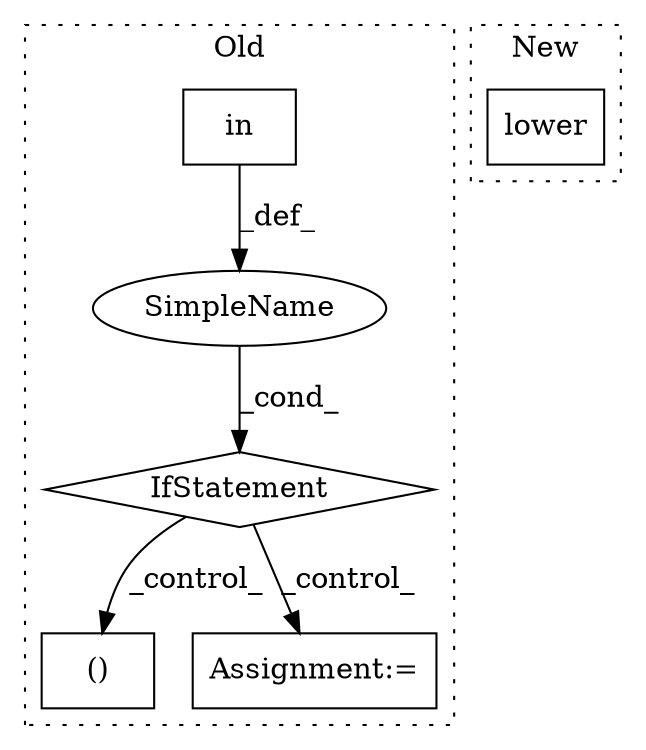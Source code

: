 digraph G {
subgraph cluster0 {
1 [label="()" a="106" s="1153" l="39" shape="box"];
3 [label="IfStatement" a="25" s="906,973" l="8,3" shape="diamond"];
4 [label="in" a="105" s="914" l="59" shape="box"];
5 [label="SimpleName" a="42" s="" l="" shape="ellipse"];
6 [label="Assignment:=" a="7" s="1103" l="1" shape="box"];
label = "Old";
style="dotted";
}
subgraph cluster1 {
2 [label="lower" a="32" s="1049" l="7" shape="box"];
label = "New";
style="dotted";
}
3 -> 6 [label="_control_"];
3 -> 1 [label="_control_"];
4 -> 5 [label="_def_"];
5 -> 3 [label="_cond_"];
}